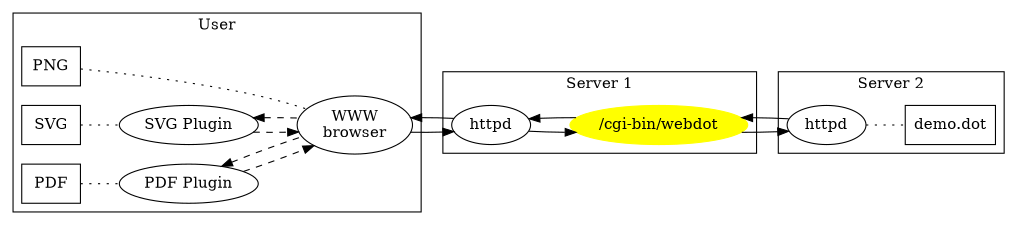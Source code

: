 digraph G {
  graph [rankdir=LR, size="7,1.5"]
  subgraph cluster_0 {
    graph [label=User]
    edge [style=dashed]
    browser [label="WWW\nbrowser" URL="http://www.mozilla.org/"]
    svgplugin [label="SVG Plugin" URL="http://www.adobe.com/svg/viewer/install/old.html"]
    pdfplugin [label="PDF Plugin" URL="http://www.adobe.com/support/downloads/product.jsp?product=10&platform=unix"]
    svgplugin -> browser
    svgplugin -> browser [dir=back]
    pdfplugin -> browser
    pdfplugin -> browser [dir=back]
    {
      graph [rank=same]
      pngpage [label=PNG shape=box URL="/cgi-bin/webdot/webdot/demo.dot.dot.png"]
      svgpage [label=SVG shape=box URL="/cgi-bin/webdot/webdot/demo.dot.dot.svg"]
      pdfpage [label=PDF shape=box URL="/cgi-bin/webdot/webdot/demo.dot.dot.pdf"]
    }
    pngpage -> browser [dir=none style=dotted]
    svgpage -> svgplugin [dir=none style=dotted]
    pdfpage -> pdfplugin [dir=none style=dotted]
  }
  subgraph cluster_1 {
    graph [label="Server 1"]
    httpd1 [label=httpd URL="http://httpd.apache.org/"]
    webdot [label="/cgi-bin/webdot" style=filled color=yellow URL="/webdot/"]
  }
  subgraph cluster_2 {
    graph [label="Server 2"]
    httpd2 [label=httpd URL="http://httpd.apache.org/"]
    "demo.dot" [shape=box URL="/webdot/demo.dot"]
    httpd2 -> "demo.dot" [dir=none style=dotted]
  }
  browser -> httpd1 -> webdot -> httpd2
  browser -> httpd1 -> webdot -> httpd2 [dir=back]
}

